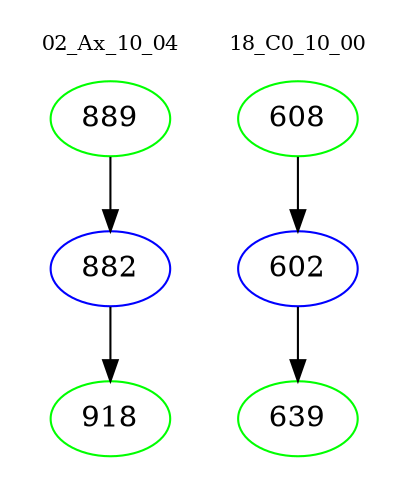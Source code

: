 digraph{
subgraph cluster_0 {
color = white
label = "02_Ax_10_04";
fontsize=10;
T0_889 [label="889", color="green"]
T0_889 -> T0_882 [color="black"]
T0_882 [label="882", color="blue"]
T0_882 -> T0_918 [color="black"]
T0_918 [label="918", color="green"]
}
subgraph cluster_1 {
color = white
label = "18_C0_10_00";
fontsize=10;
T1_608 [label="608", color="green"]
T1_608 -> T1_602 [color="black"]
T1_602 [label="602", color="blue"]
T1_602 -> T1_639 [color="black"]
T1_639 [label="639", color="green"]
}
}
